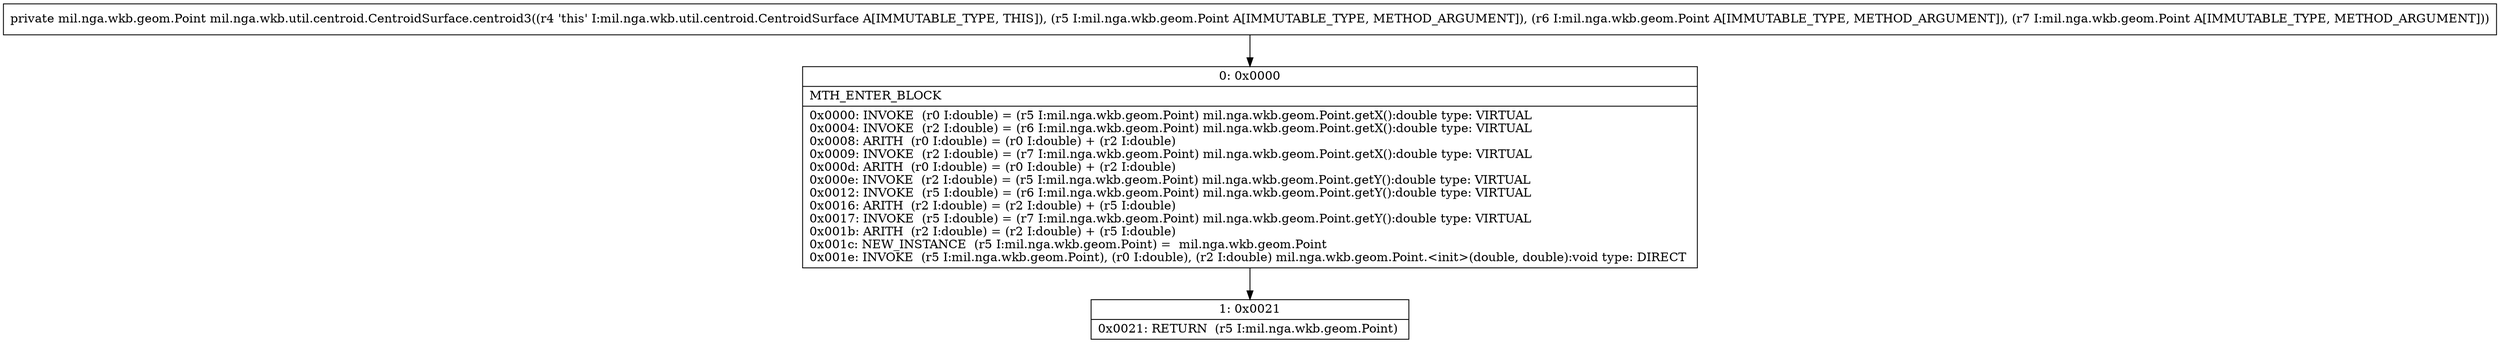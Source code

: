 digraph "CFG formil.nga.wkb.util.centroid.CentroidSurface.centroid3(Lmil\/nga\/wkb\/geom\/Point;Lmil\/nga\/wkb\/geom\/Point;Lmil\/nga\/wkb\/geom\/Point;)Lmil\/nga\/wkb\/geom\/Point;" {
Node_0 [shape=record,label="{0\:\ 0x0000|MTH_ENTER_BLOCK\l|0x0000: INVOKE  (r0 I:double) = (r5 I:mil.nga.wkb.geom.Point) mil.nga.wkb.geom.Point.getX():double type: VIRTUAL \l0x0004: INVOKE  (r2 I:double) = (r6 I:mil.nga.wkb.geom.Point) mil.nga.wkb.geom.Point.getX():double type: VIRTUAL \l0x0008: ARITH  (r0 I:double) = (r0 I:double) + (r2 I:double) \l0x0009: INVOKE  (r2 I:double) = (r7 I:mil.nga.wkb.geom.Point) mil.nga.wkb.geom.Point.getX():double type: VIRTUAL \l0x000d: ARITH  (r0 I:double) = (r0 I:double) + (r2 I:double) \l0x000e: INVOKE  (r2 I:double) = (r5 I:mil.nga.wkb.geom.Point) mil.nga.wkb.geom.Point.getY():double type: VIRTUAL \l0x0012: INVOKE  (r5 I:double) = (r6 I:mil.nga.wkb.geom.Point) mil.nga.wkb.geom.Point.getY():double type: VIRTUAL \l0x0016: ARITH  (r2 I:double) = (r2 I:double) + (r5 I:double) \l0x0017: INVOKE  (r5 I:double) = (r7 I:mil.nga.wkb.geom.Point) mil.nga.wkb.geom.Point.getY():double type: VIRTUAL \l0x001b: ARITH  (r2 I:double) = (r2 I:double) + (r5 I:double) \l0x001c: NEW_INSTANCE  (r5 I:mil.nga.wkb.geom.Point) =  mil.nga.wkb.geom.Point \l0x001e: INVOKE  (r5 I:mil.nga.wkb.geom.Point), (r0 I:double), (r2 I:double) mil.nga.wkb.geom.Point.\<init\>(double, double):void type: DIRECT \l}"];
Node_1 [shape=record,label="{1\:\ 0x0021|0x0021: RETURN  (r5 I:mil.nga.wkb.geom.Point) \l}"];
MethodNode[shape=record,label="{private mil.nga.wkb.geom.Point mil.nga.wkb.util.centroid.CentroidSurface.centroid3((r4 'this' I:mil.nga.wkb.util.centroid.CentroidSurface A[IMMUTABLE_TYPE, THIS]), (r5 I:mil.nga.wkb.geom.Point A[IMMUTABLE_TYPE, METHOD_ARGUMENT]), (r6 I:mil.nga.wkb.geom.Point A[IMMUTABLE_TYPE, METHOD_ARGUMENT]), (r7 I:mil.nga.wkb.geom.Point A[IMMUTABLE_TYPE, METHOD_ARGUMENT])) }"];
MethodNode -> Node_0;
Node_0 -> Node_1;
}

